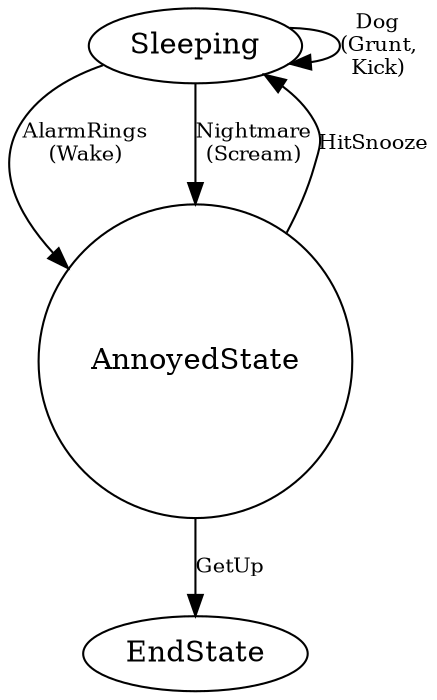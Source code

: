 digraph medium {
    Sleeping [shape=ellipse]
    Sleeping -> AnnoyedState [fontsize=10, label="AlarmRings\n(Wake)"];
    Sleeping -> Sleeping [fontsize=10, label="Dog\n(Grunt,\nKick)"];
    Sleeping -> AnnoyedState [fontsize=10, label="Nightmare\n(Scream)"];
    AnnoyedState [shape=circle]
    AnnoyedState -> Sleeping [fontsize=10, label="HitSnooze"];
    AnnoyedState -> EndState [fontsize=10, label="GetUp"];
    EndState [shape=ellipse]
}

